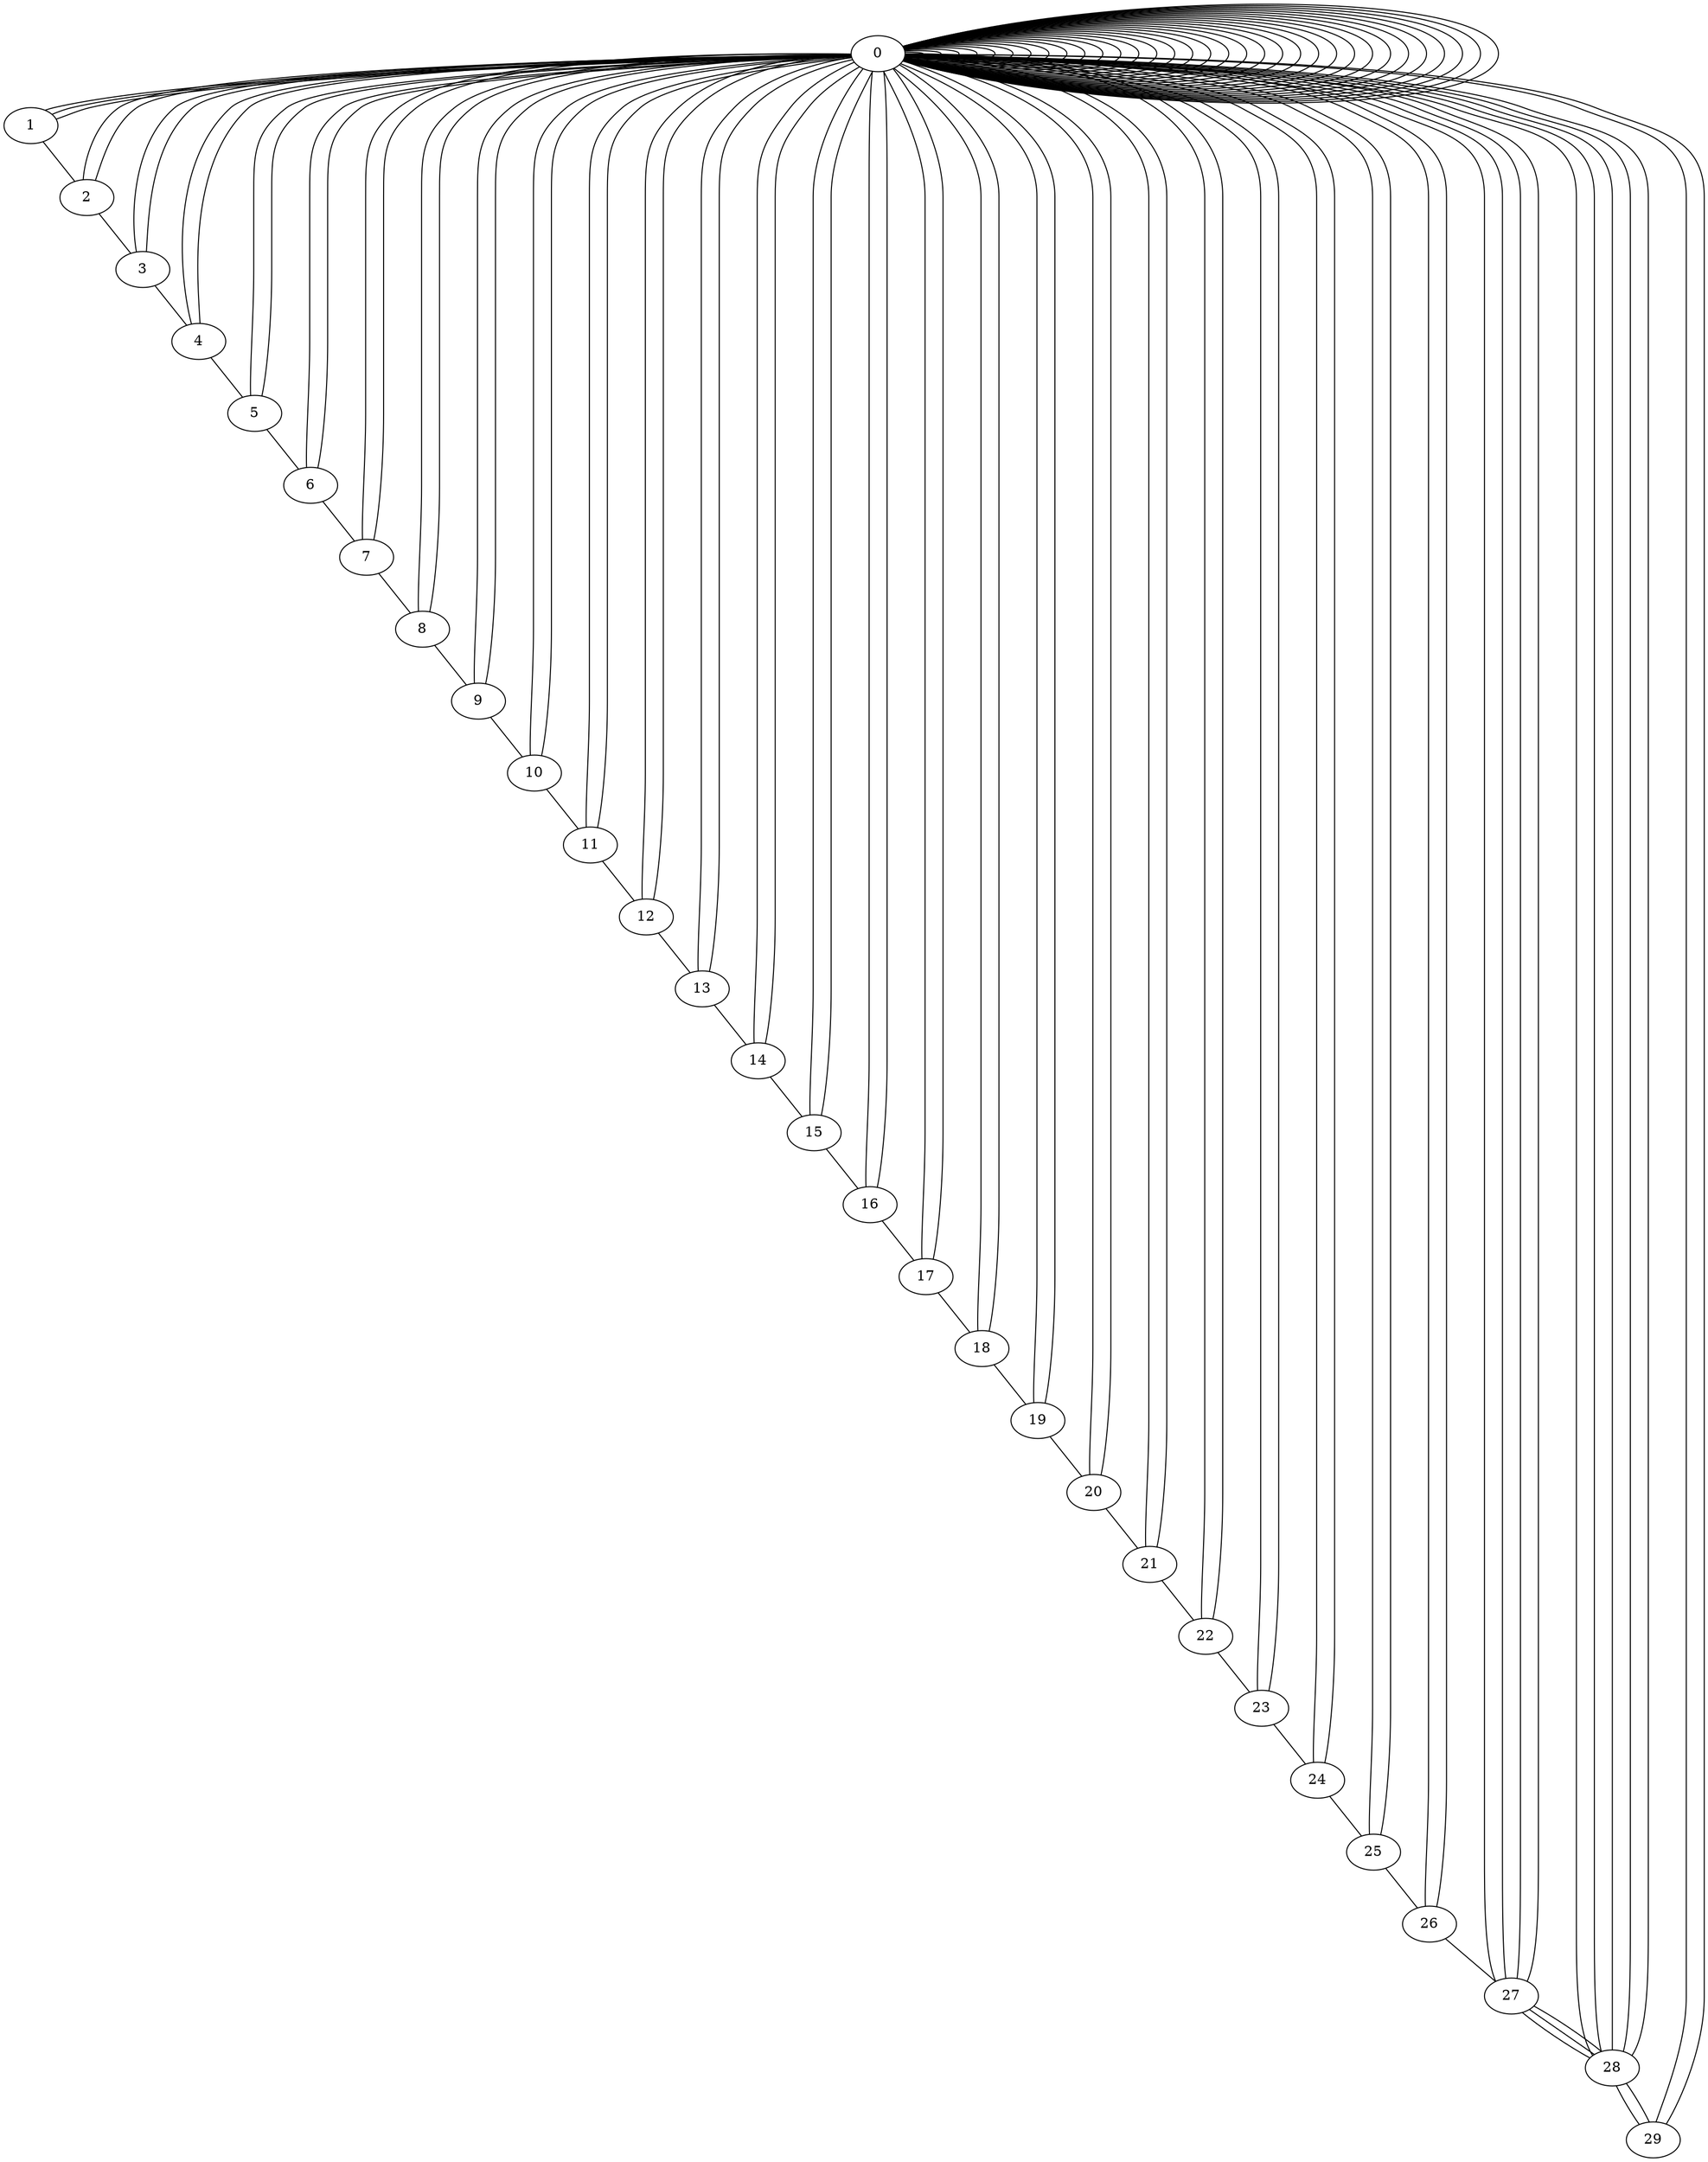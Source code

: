 graph G {
  0,0 -- 1,0;
  1,0 -- 2,0;
  2,0 -- 3,0;
  3,0 -- 4,0;
  4,0 -- 5,0;
  5,0 -- 6,0;
  6,0 -- 7,0;
  7,0 -- 8,0;
  8,0 -- 9,0;
  9,0 -- 10,0;
  10,0 -- 11,0;
  11,0 -- 12,0;
  12,0 -- 13,0;
  13,0 -- 14,0;
  14,0 -- 15,0;
  15,0 -- 16,0;
  16,0 -- 17,0;
  17,0 -- 18,0;
  18,0 -- 19,0;
  19,0 -- 20,0;
  20,0 -- 21,0;
  21,0 -- 22,0;
  22,0 -- 23,0;
  23,0 -- 24,0;
  24,0 -- 25,0;
  25,0 -- 26,0;
  26,0 -- 27,0;
  27,0 -- 28,0;
  28,0 -- 29,0;
  27,0 -- 28,0;
  27,0 -- 28,0;
  28,0 -- 29,0;
}